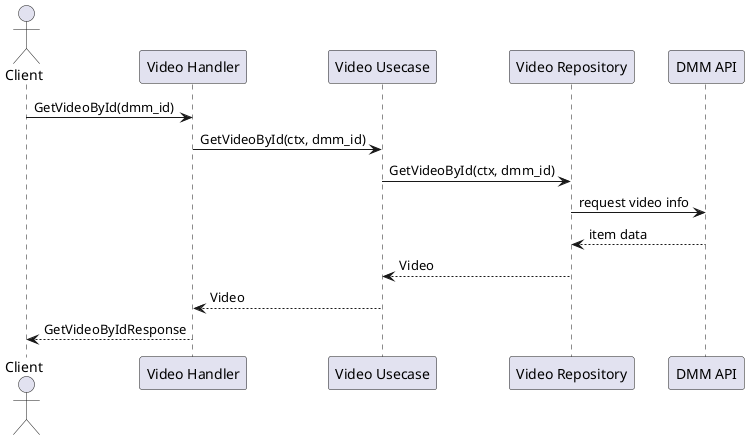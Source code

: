 @startuml
actor Client
participant "Video Handler" as Handler
participant "Video Usecase" as Usecase
participant "Video Repository" as Repo
participant "DMM API" as DMM

Client -> Handler : GetVideoById(dmm_id)
Handler -> Usecase : GetVideoById(ctx, dmm_id)
Usecase -> Repo : GetVideoById(ctx, dmm_id)
Repo -> DMM : request video info
DMM --> Repo : item data
Repo --> Usecase : Video
Usecase --> Handler : Video
Handler --> Client : GetVideoByIdResponse
@enduml
